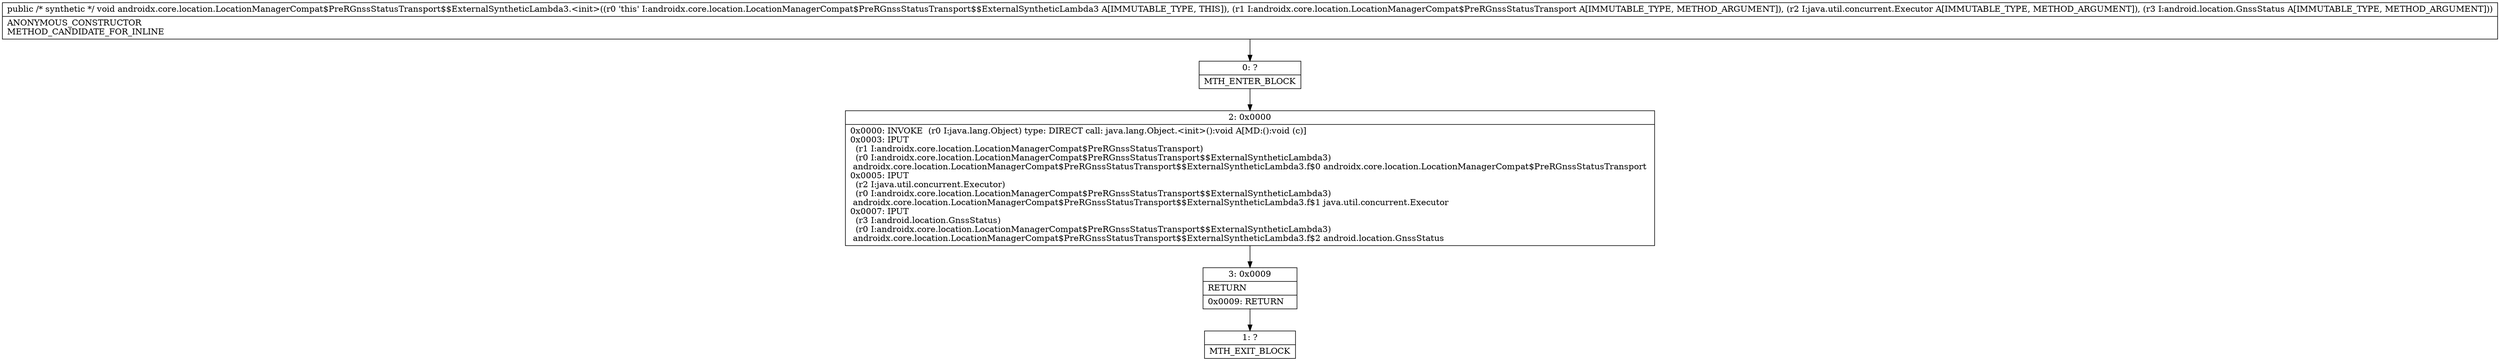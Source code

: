 digraph "CFG forandroidx.core.location.LocationManagerCompat$PreRGnssStatusTransport$$ExternalSyntheticLambda3.\<init\>(Landroidx\/core\/location\/LocationManagerCompat$PreRGnssStatusTransport;Ljava\/util\/concurrent\/Executor;Landroid\/location\/GnssStatus;)V" {
Node_0 [shape=record,label="{0\:\ ?|MTH_ENTER_BLOCK\l}"];
Node_2 [shape=record,label="{2\:\ 0x0000|0x0000: INVOKE  (r0 I:java.lang.Object) type: DIRECT call: java.lang.Object.\<init\>():void A[MD:():void (c)]\l0x0003: IPUT  \l  (r1 I:androidx.core.location.LocationManagerCompat$PreRGnssStatusTransport)\l  (r0 I:androidx.core.location.LocationManagerCompat$PreRGnssStatusTransport$$ExternalSyntheticLambda3)\l androidx.core.location.LocationManagerCompat$PreRGnssStatusTransport$$ExternalSyntheticLambda3.f$0 androidx.core.location.LocationManagerCompat$PreRGnssStatusTransport \l0x0005: IPUT  \l  (r2 I:java.util.concurrent.Executor)\l  (r0 I:androidx.core.location.LocationManagerCompat$PreRGnssStatusTransport$$ExternalSyntheticLambda3)\l androidx.core.location.LocationManagerCompat$PreRGnssStatusTransport$$ExternalSyntheticLambda3.f$1 java.util.concurrent.Executor \l0x0007: IPUT  \l  (r3 I:android.location.GnssStatus)\l  (r0 I:androidx.core.location.LocationManagerCompat$PreRGnssStatusTransport$$ExternalSyntheticLambda3)\l androidx.core.location.LocationManagerCompat$PreRGnssStatusTransport$$ExternalSyntheticLambda3.f$2 android.location.GnssStatus \l}"];
Node_3 [shape=record,label="{3\:\ 0x0009|RETURN\l|0x0009: RETURN   \l}"];
Node_1 [shape=record,label="{1\:\ ?|MTH_EXIT_BLOCK\l}"];
MethodNode[shape=record,label="{public \/* synthetic *\/ void androidx.core.location.LocationManagerCompat$PreRGnssStatusTransport$$ExternalSyntheticLambda3.\<init\>((r0 'this' I:androidx.core.location.LocationManagerCompat$PreRGnssStatusTransport$$ExternalSyntheticLambda3 A[IMMUTABLE_TYPE, THIS]), (r1 I:androidx.core.location.LocationManagerCompat$PreRGnssStatusTransport A[IMMUTABLE_TYPE, METHOD_ARGUMENT]), (r2 I:java.util.concurrent.Executor A[IMMUTABLE_TYPE, METHOD_ARGUMENT]), (r3 I:android.location.GnssStatus A[IMMUTABLE_TYPE, METHOD_ARGUMENT]))  | ANONYMOUS_CONSTRUCTOR\lMETHOD_CANDIDATE_FOR_INLINE\l}"];
MethodNode -> Node_0;Node_0 -> Node_2;
Node_2 -> Node_3;
Node_3 -> Node_1;
}

